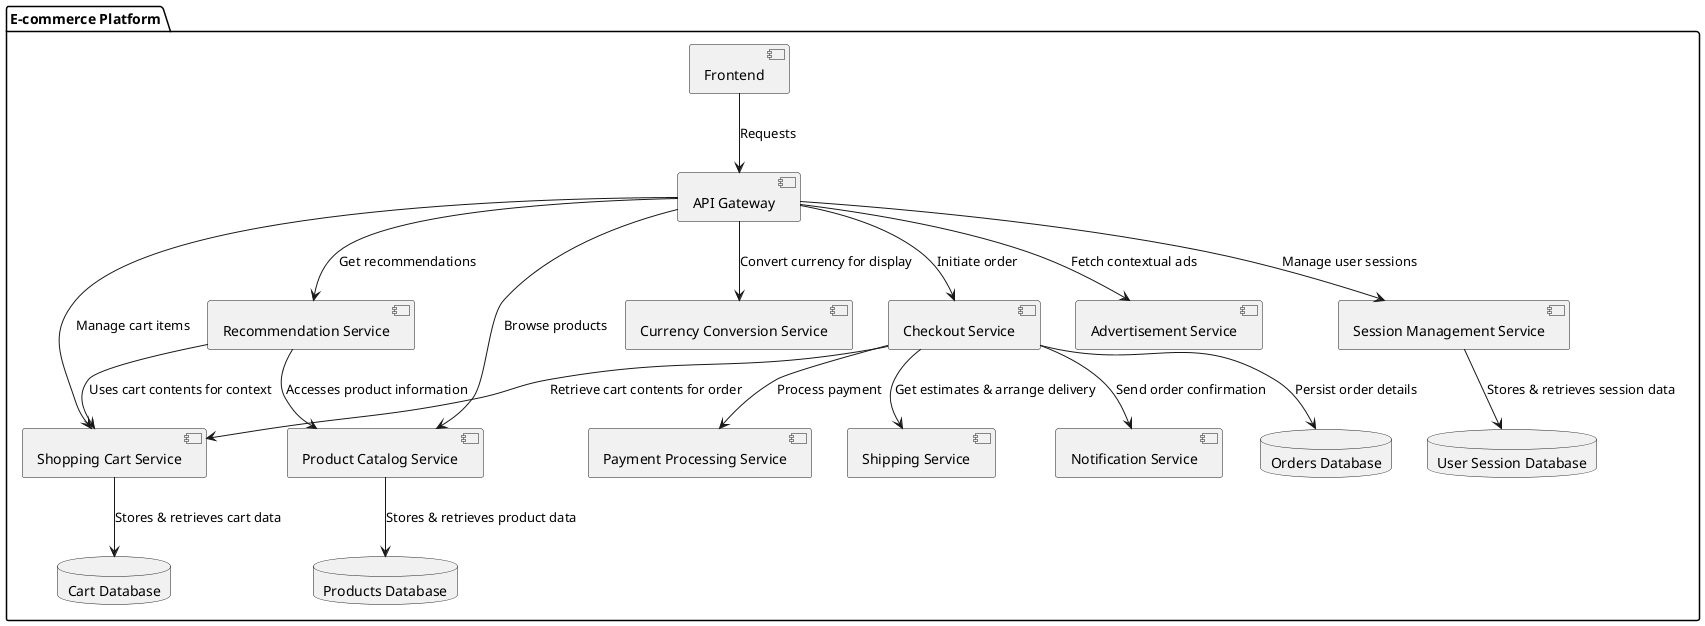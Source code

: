 @startuml

package "E-commerce Platform" {

  [Frontend] as Frontend
  [API Gateway] as API
  [Product Catalog Service] as Catalog
  [Shopping Cart Service] as Cart
  [Checkout Service] as Checkout
  [Payment Processing Service] as Payment
  [Shipping Service] as Shipping
  [Currency Conversion Service] as Currency
  [Recommendation Service] as Recommendation
  [Advertisement Service] as Ads
  [Notification Service] as Notification
  [Session Management Service] as SessionManagement

  database "Products Database" as ProductsDB
  database "Cart Database" as CartDB
  database "Orders Database" as OrderDB
  database "User Session Database" as SessionDB

  ' User interaction flows
  Frontend --> API : Requests

  ' API Gateway routing to various services
  API --> Catalog : Browse products
  API --> Cart : Manage cart items
  API --> Checkout : Initiate order
  API --> Recommendation : Get recommendations
  API --> Ads : Fetch contextual ads
  API --> SessionManagement : Manage user sessions
  API --> Currency : Convert currency for display

  ' Checkout process orchestration
  Checkout --> Payment : Process payment
  Checkout --> Shipping : Get estimates & arrange delivery
  Checkout --> Notification : Send order confirmation
  Checkout --> OrderDB : Persist order details
  Checkout --> Cart : Retrieve cart contents for order

  ' Service-to-database interactions
  Catalog --> ProductsDB : Stores & retrieves product data
  Cart --> CartDB : Stores & retrieves cart data
  SessionManagement --> SessionDB : Stores & retrieves session data

  ' Recommendation service dependencies
  Recommendation --> Cart : Uses cart contents for context
  Recommendation --> Catalog : Accesses product information

}

@enduml
